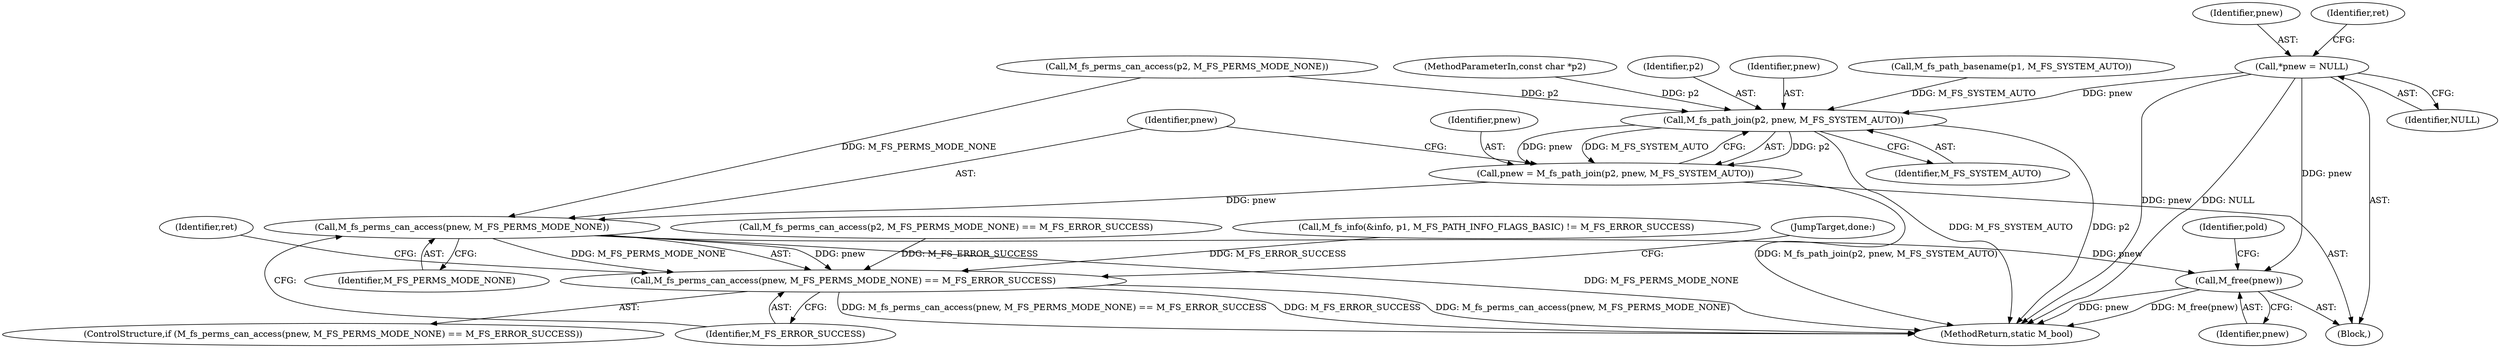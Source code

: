 digraph "0_mstdlib_db124b8f607dd0a40a9aef2d4d468fad433522a7@pointer" {
"1000117" [label="(Call,*pnew = NULL)"];
"1000170" [label="(Call,M_fs_path_join(p2, pnew, M_FS_SYSTEM_AUTO))"];
"1000168" [label="(Call,pnew = M_fs_path_join(p2, pnew, M_FS_SYSTEM_AUTO))"];
"1000176" [label="(Call,M_fs_perms_can_access(pnew, M_FS_PERMS_MODE_NONE))"];
"1000175" [label="(Call,M_fs_perms_can_access(pnew, M_FS_PERMS_MODE_NONE) == M_FS_ERROR_SUCCESS)"];
"1000186" [label="(Call,M_free(pnew))"];
"1000173" [label="(Identifier,M_FS_SYSTEM_AUTO)"];
"1000177" [label="(Identifier,pnew)"];
"1000192" [label="(MethodReturn,static M_bool)"];
"1000168" [label="(Call,pnew = M_fs_path_join(p2, pnew, M_FS_SYSTEM_AUTO))"];
"1000186" [label="(Call,M_free(pnew))"];
"1000118" [label="(Identifier,pnew)"];
"1000123" [label="(Identifier,ret)"];
"1000119" [label="(Identifier,NULL)"];
"1000174" [label="(ControlStructure,if (M_fs_perms_can_access(pnew, M_FS_PERMS_MODE_NONE) == M_FS_ERROR_SUCCESS))"];
"1000182" [label="(Identifier,ret)"];
"1000105" [label="(MethodParameterIn,const char *p2)"];
"1000187" [label="(Identifier,pnew)"];
"1000171" [label="(Identifier,p2)"];
"1000178" [label="(Identifier,M_FS_PERMS_MODE_NONE)"];
"1000117" [label="(Call,*pnew = NULL)"];
"1000189" [label="(Identifier,pold)"];
"1000176" [label="(Call,M_fs_perms_can_access(pnew, M_FS_PERMS_MODE_NONE))"];
"1000107" [label="(Block,)"];
"1000170" [label="(Call,M_fs_path_join(p2, pnew, M_FS_SYSTEM_AUTO))"];
"1000175" [label="(Call,M_fs_perms_can_access(pnew, M_FS_PERMS_MODE_NONE) == M_FS_ERROR_SUCCESS)"];
"1000153" [label="(Call,M_fs_perms_can_access(p2, M_FS_PERMS_MODE_NONE) == M_FS_ERROR_SUCCESS)"];
"1000132" [label="(Call,M_fs_info(&info, p1, M_FS_PATH_INFO_FLAGS_BASIC) != M_FS_ERROR_SUCCESS)"];
"1000154" [label="(Call,M_fs_perms_can_access(p2, M_FS_PERMS_MODE_NONE))"];
"1000172" [label="(Identifier,pnew)"];
"1000179" [label="(Identifier,M_FS_ERROR_SUCCESS)"];
"1000185" [label="(JumpTarget,done:)"];
"1000169" [label="(Identifier,pnew)"];
"1000165" [label="(Call,M_fs_path_basename(p1, M_FS_SYSTEM_AUTO))"];
"1000117" -> "1000107"  [label="AST: "];
"1000117" -> "1000119"  [label="CFG: "];
"1000118" -> "1000117"  [label="AST: "];
"1000119" -> "1000117"  [label="AST: "];
"1000123" -> "1000117"  [label="CFG: "];
"1000117" -> "1000192"  [label="DDG: pnew"];
"1000117" -> "1000192"  [label="DDG: NULL"];
"1000117" -> "1000170"  [label="DDG: pnew"];
"1000117" -> "1000186"  [label="DDG: pnew"];
"1000170" -> "1000168"  [label="AST: "];
"1000170" -> "1000173"  [label="CFG: "];
"1000171" -> "1000170"  [label="AST: "];
"1000172" -> "1000170"  [label="AST: "];
"1000173" -> "1000170"  [label="AST: "];
"1000168" -> "1000170"  [label="CFG: "];
"1000170" -> "1000192"  [label="DDG: M_FS_SYSTEM_AUTO"];
"1000170" -> "1000192"  [label="DDG: p2"];
"1000170" -> "1000168"  [label="DDG: p2"];
"1000170" -> "1000168"  [label="DDG: pnew"];
"1000170" -> "1000168"  [label="DDG: M_FS_SYSTEM_AUTO"];
"1000154" -> "1000170"  [label="DDG: p2"];
"1000105" -> "1000170"  [label="DDG: p2"];
"1000165" -> "1000170"  [label="DDG: M_FS_SYSTEM_AUTO"];
"1000168" -> "1000107"  [label="AST: "];
"1000169" -> "1000168"  [label="AST: "];
"1000177" -> "1000168"  [label="CFG: "];
"1000168" -> "1000192"  [label="DDG: M_fs_path_join(p2, pnew, M_FS_SYSTEM_AUTO)"];
"1000168" -> "1000176"  [label="DDG: pnew"];
"1000176" -> "1000175"  [label="AST: "];
"1000176" -> "1000178"  [label="CFG: "];
"1000177" -> "1000176"  [label="AST: "];
"1000178" -> "1000176"  [label="AST: "];
"1000179" -> "1000176"  [label="CFG: "];
"1000176" -> "1000192"  [label="DDG: M_FS_PERMS_MODE_NONE"];
"1000176" -> "1000175"  [label="DDG: pnew"];
"1000176" -> "1000175"  [label="DDG: M_FS_PERMS_MODE_NONE"];
"1000154" -> "1000176"  [label="DDG: M_FS_PERMS_MODE_NONE"];
"1000176" -> "1000186"  [label="DDG: pnew"];
"1000175" -> "1000174"  [label="AST: "];
"1000175" -> "1000179"  [label="CFG: "];
"1000179" -> "1000175"  [label="AST: "];
"1000182" -> "1000175"  [label="CFG: "];
"1000185" -> "1000175"  [label="CFG: "];
"1000175" -> "1000192"  [label="DDG: M_FS_ERROR_SUCCESS"];
"1000175" -> "1000192"  [label="DDG: M_fs_perms_can_access(pnew, M_FS_PERMS_MODE_NONE)"];
"1000175" -> "1000192"  [label="DDG: M_fs_perms_can_access(pnew, M_FS_PERMS_MODE_NONE) == M_FS_ERROR_SUCCESS"];
"1000153" -> "1000175"  [label="DDG: M_FS_ERROR_SUCCESS"];
"1000132" -> "1000175"  [label="DDG: M_FS_ERROR_SUCCESS"];
"1000186" -> "1000107"  [label="AST: "];
"1000186" -> "1000187"  [label="CFG: "];
"1000187" -> "1000186"  [label="AST: "];
"1000189" -> "1000186"  [label="CFG: "];
"1000186" -> "1000192"  [label="DDG: pnew"];
"1000186" -> "1000192"  [label="DDG: M_free(pnew)"];
}
